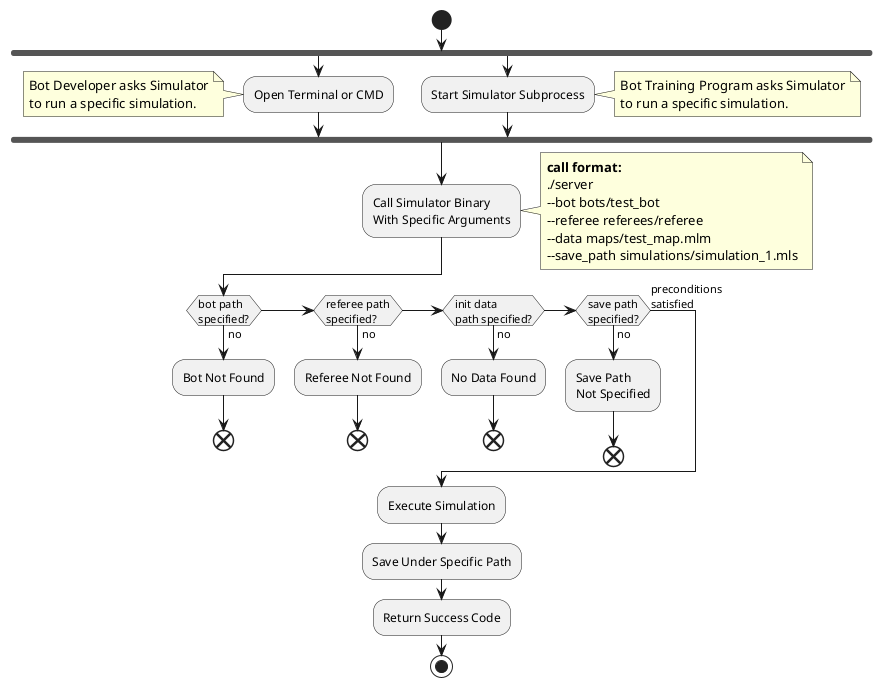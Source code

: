 @startuml

start

fork
  :Open Terminal or CMD;
  note left
    Bot Developer asks Simulator
    to run a specific simulation.
  end note
fork again
  :Start Simulator Subprocess;
  note right
    Bot Training Program asks Simulator
    to run a specific simulation.
  end note
end fork

:Call Simulator Binary
With Specific Arguments;
note right
  **call format:**
  ./server
  --bot bots/test_bot
  --referee referees/referee
  --data maps/test_map.mlm
  --save_path simulations/simulation_1.mls
end note

if (bot path\nspecified?) then (no)
  :Bot Not Found;
  end
elseif (referee path\nspecified?) then (no)
  :Referee Not Found;
  end
elseif (init data\npath specified?) then (no)
  :No Data Found;
  end
elseif (save path\nspecified?) then (no)
  :Save Path
  Not Specified;
   end
else (preconditions\nsatisfied)
endif
:Execute Simulation;
:Save Under Specific Path;
:Return Success Code;

stop

@enduml
